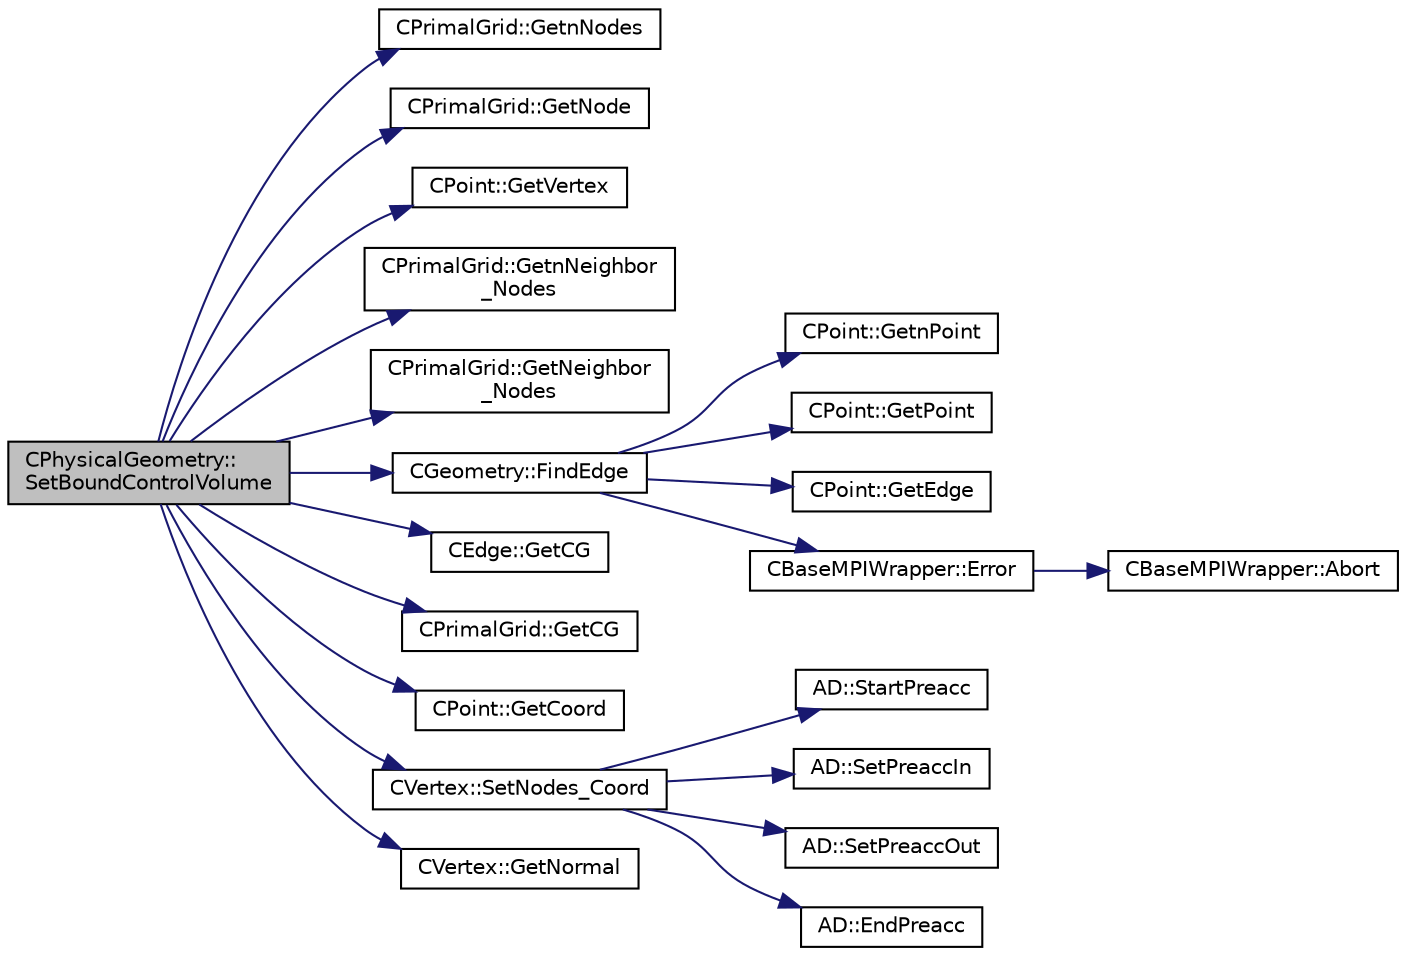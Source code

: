 digraph "CPhysicalGeometry::SetBoundControlVolume"
{
  edge [fontname="Helvetica",fontsize="10",labelfontname="Helvetica",labelfontsize="10"];
  node [fontname="Helvetica",fontsize="10",shape=record];
  rankdir="LR";
  Node1052 [label="CPhysicalGeometry::\lSetBoundControlVolume",height=0.2,width=0.4,color="black", fillcolor="grey75", style="filled", fontcolor="black"];
  Node1052 -> Node1053 [color="midnightblue",fontsize="10",style="solid",fontname="Helvetica"];
  Node1053 [label="CPrimalGrid::GetnNodes",height=0.2,width=0.4,color="black", fillcolor="white", style="filled",URL="$class_c_primal_grid.html#a0efbf2f8391d5177d92bd850016a3783",tooltip="A pure virtual member. "];
  Node1052 -> Node1054 [color="midnightblue",fontsize="10",style="solid",fontname="Helvetica"];
  Node1054 [label="CPrimalGrid::GetNode",height=0.2,width=0.4,color="black", fillcolor="white", style="filled",URL="$class_c_primal_grid.html#a4fc7b6b6ac5025325c7e68fb56fbeef8",tooltip="A pure virtual member. "];
  Node1052 -> Node1055 [color="midnightblue",fontsize="10",style="solid",fontname="Helvetica"];
  Node1055 [label="CPoint::GetVertex",height=0.2,width=0.4,color="black", fillcolor="white", style="filled",URL="$class_c_point.html#aceac27af50af6500a034b86b329532a0",tooltip="Get the vertex that compose the control volume for a marker. "];
  Node1052 -> Node1056 [color="midnightblue",fontsize="10",style="solid",fontname="Helvetica"];
  Node1056 [label="CPrimalGrid::GetnNeighbor\l_Nodes",height=0.2,width=0.4,color="black", fillcolor="white", style="filled",URL="$class_c_primal_grid.html#a6e3aca7848c1233f2a3ba9bca33b6f6d",tooltip="A pure virtual member. "];
  Node1052 -> Node1057 [color="midnightblue",fontsize="10",style="solid",fontname="Helvetica"];
  Node1057 [label="CPrimalGrid::GetNeighbor\l_Nodes",height=0.2,width=0.4,color="black", fillcolor="white", style="filled",URL="$class_c_primal_grid.html#af4b0a38d724a7c544599b5c8ab238ee9",tooltip="A pure virtual member. "];
  Node1052 -> Node1058 [color="midnightblue",fontsize="10",style="solid",fontname="Helvetica"];
  Node1058 [label="CGeometry::FindEdge",height=0.2,width=0.4,color="black", fillcolor="white", style="filled",URL="$class_c_geometry.html#a1695b3558f1b91fdcfea6a184f94229b",tooltip="Get the edge index from using the nodes of the edge. "];
  Node1058 -> Node1059 [color="midnightblue",fontsize="10",style="solid",fontname="Helvetica"];
  Node1059 [label="CPoint::GetnPoint",height=0.2,width=0.4,color="black", fillcolor="white", style="filled",URL="$class_c_point.html#adbb78f3c01711ed0349897f845e3f2d8",tooltip="Get the number of points that compose the control volume. "];
  Node1058 -> Node1060 [color="midnightblue",fontsize="10",style="solid",fontname="Helvetica"];
  Node1060 [label="CPoint::GetPoint",height=0.2,width=0.4,color="black", fillcolor="white", style="filled",URL="$class_c_point.html#aab08fdab4e59c01d822afca5335a86af",tooltip="Get all the points that compose the control volume. "];
  Node1058 -> Node1061 [color="midnightblue",fontsize="10",style="solid",fontname="Helvetica"];
  Node1061 [label="CPoint::GetEdge",height=0.2,width=0.4,color="black", fillcolor="white", style="filled",URL="$class_c_point.html#ab38e63c5f4c18c6353ce10d55b94f4e2",tooltip="Get all the edges that compose the control volume. "];
  Node1058 -> Node1062 [color="midnightblue",fontsize="10",style="solid",fontname="Helvetica"];
  Node1062 [label="CBaseMPIWrapper::Error",height=0.2,width=0.4,color="black", fillcolor="white", style="filled",URL="$class_c_base_m_p_i_wrapper.html#a04457c47629bda56704e6a8804833eeb"];
  Node1062 -> Node1063 [color="midnightblue",fontsize="10",style="solid",fontname="Helvetica"];
  Node1063 [label="CBaseMPIWrapper::Abort",height=0.2,width=0.4,color="black", fillcolor="white", style="filled",URL="$class_c_base_m_p_i_wrapper.html#a21ef5681e2acb532d345e9bab173ef07"];
  Node1052 -> Node1064 [color="midnightblue",fontsize="10",style="solid",fontname="Helvetica"];
  Node1064 [label="CEdge::GetCG",height=0.2,width=0.4,color="black", fillcolor="white", style="filled",URL="$class_c_edge.html#ae55d66048852008b390924fb5322a430",tooltip="Obtain the centre of gravity of the edge. "];
  Node1052 -> Node1065 [color="midnightblue",fontsize="10",style="solid",fontname="Helvetica"];
  Node1065 [label="CPrimalGrid::GetCG",height=0.2,width=0.4,color="black", fillcolor="white", style="filled",URL="$class_c_primal_grid.html#a33ffd4c76b949a342ec717d1d560de7a",tooltip="Get the center of gravity of an element (including edges). "];
  Node1052 -> Node1066 [color="midnightblue",fontsize="10",style="solid",fontname="Helvetica"];
  Node1066 [label="CPoint::GetCoord",height=0.2,width=0.4,color="black", fillcolor="white", style="filled",URL="$class_c_point.html#a95fe081d22e96e190cb3edcbf0d6525f",tooltip="Get the coordinates dor the control volume. "];
  Node1052 -> Node1067 [color="midnightblue",fontsize="10",style="solid",fontname="Helvetica"];
  Node1067 [label="CVertex::SetNodes_Coord",height=0.2,width=0.4,color="black", fillcolor="white", style="filled",URL="$class_c_vertex.html#a58a814bc66e29a6e703f35b687bdc0d2",tooltip="Set the face that correspond to a vertex. "];
  Node1067 -> Node1068 [color="midnightblue",fontsize="10",style="solid",fontname="Helvetica"];
  Node1068 [label="AD::StartPreacc",height=0.2,width=0.4,color="black", fillcolor="white", style="filled",URL="$namespace_a_d.html#a2a1e9c4b109fd751e84132c9495de3ff",tooltip="Starts a new preaccumulation section and sets the input variables. "];
  Node1067 -> Node1069 [color="midnightblue",fontsize="10",style="solid",fontname="Helvetica"];
  Node1069 [label="AD::SetPreaccIn",height=0.2,width=0.4,color="black", fillcolor="white", style="filled",URL="$namespace_a_d.html#aad703f3a82e509c88b92ae638f75383c",tooltip="Sets the scalar input of a preaccumulation section. "];
  Node1067 -> Node1070 [color="midnightblue",fontsize="10",style="solid",fontname="Helvetica"];
  Node1070 [label="AD::SetPreaccOut",height=0.2,width=0.4,color="black", fillcolor="white", style="filled",URL="$namespace_a_d.html#ab3a80e24a5c8c2beb01131c57dcae4b2",tooltip="Sets the scalar output of a preaccumulation section. "];
  Node1067 -> Node1071 [color="midnightblue",fontsize="10",style="solid",fontname="Helvetica"];
  Node1071 [label="AD::EndPreacc",height=0.2,width=0.4,color="black", fillcolor="white", style="filled",URL="$namespace_a_d.html#a309d057a92faa60a3a760254678ec9ea",tooltip="Ends a preaccumulation section and computes the local Jacobi matrix of a code section using the varia..."];
  Node1052 -> Node1072 [color="midnightblue",fontsize="10",style="solid",fontname="Helvetica"];
  Node1072 [label="CVertex::GetNormal",height=0.2,width=0.4,color="black", fillcolor="white", style="filled",URL="$class_c_vertex.html#a0d289163c6f3384822fcb9ae86fc1c39",tooltip="Copy the the normal vector of a face. "];
}
